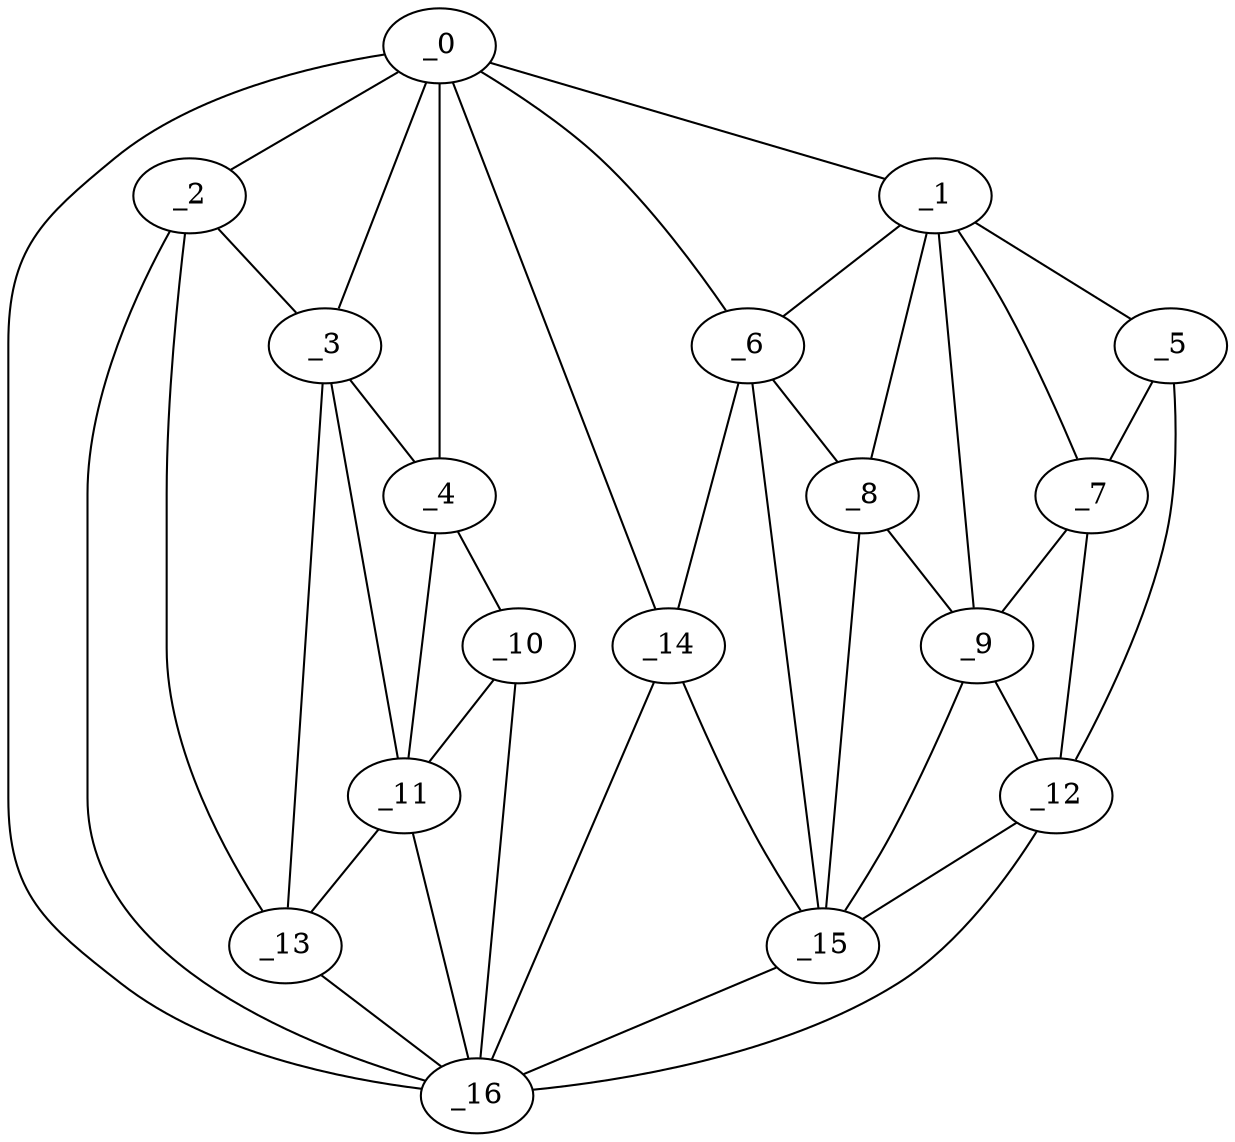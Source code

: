 graph "obj13__105.gxl" {
	_0	 [x=47,
		y=33];
	_1	 [x=47,
		y=124];
	_0 -- _1	 [valence=1];
	_2	 [x=53,
		y=24];
	_0 -- _2	 [valence=1];
	_3	 [x=54,
		y=17];
	_0 -- _3	 [valence=2];
	_4	 [x=56,
		y=5];
	_0 -- _4	 [valence=1];
	_6	 [x=74,
		y=78];
	_0 -- _6	 [valence=2];
	_14	 [x=81,
		y=75];
	_0 -- _14	 [valence=1];
	_16	 [x=85,
		y=22];
	_0 -- _16	 [valence=2];
	_5	 [x=69,
		y=126];
	_1 -- _5	 [valence=1];
	_1 -- _6	 [valence=2];
	_7	 [x=74,
		y=109];
	_1 -- _7	 [valence=2];
	_8	 [x=75,
		y=86];
	_1 -- _8	 [valence=1];
	_9	 [x=75,
		y=100];
	_1 -- _9	 [valence=2];
	_2 -- _3	 [valence=2];
	_13	 [x=81,
		y=19];
	_2 -- _13	 [valence=1];
	_2 -- _16	 [valence=2];
	_3 -- _4	 [valence=2];
	_11	 [x=80,
		y=11];
	_3 -- _11	 [valence=2];
	_3 -- _13	 [valence=1];
	_10	 [x=79,
		y=5];
	_4 -- _10	 [valence=1];
	_4 -- _11	 [valence=2];
	_5 -- _7	 [valence=2];
	_12	 [x=80,
		y=106];
	_5 -- _12	 [valence=1];
	_6 -- _8	 [valence=1];
	_6 -- _14	 [valence=2];
	_15	 [x=81,
		y=82];
	_6 -- _15	 [valence=2];
	_7 -- _9	 [valence=2];
	_7 -- _12	 [valence=2];
	_8 -- _9	 [valence=2];
	_8 -- _15	 [valence=2];
	_9 -- _12	 [valence=2];
	_9 -- _15	 [valence=1];
	_10 -- _11	 [valence=2];
	_10 -- _16	 [valence=1];
	_11 -- _13	 [valence=2];
	_11 -- _16	 [valence=1];
	_12 -- _15	 [valence=2];
	_12 -- _16	 [valence=1];
	_13 -- _16	 [valence=2];
	_14 -- _15	 [valence=1];
	_14 -- _16	 [valence=2];
	_15 -- _16	 [valence=2];
}
